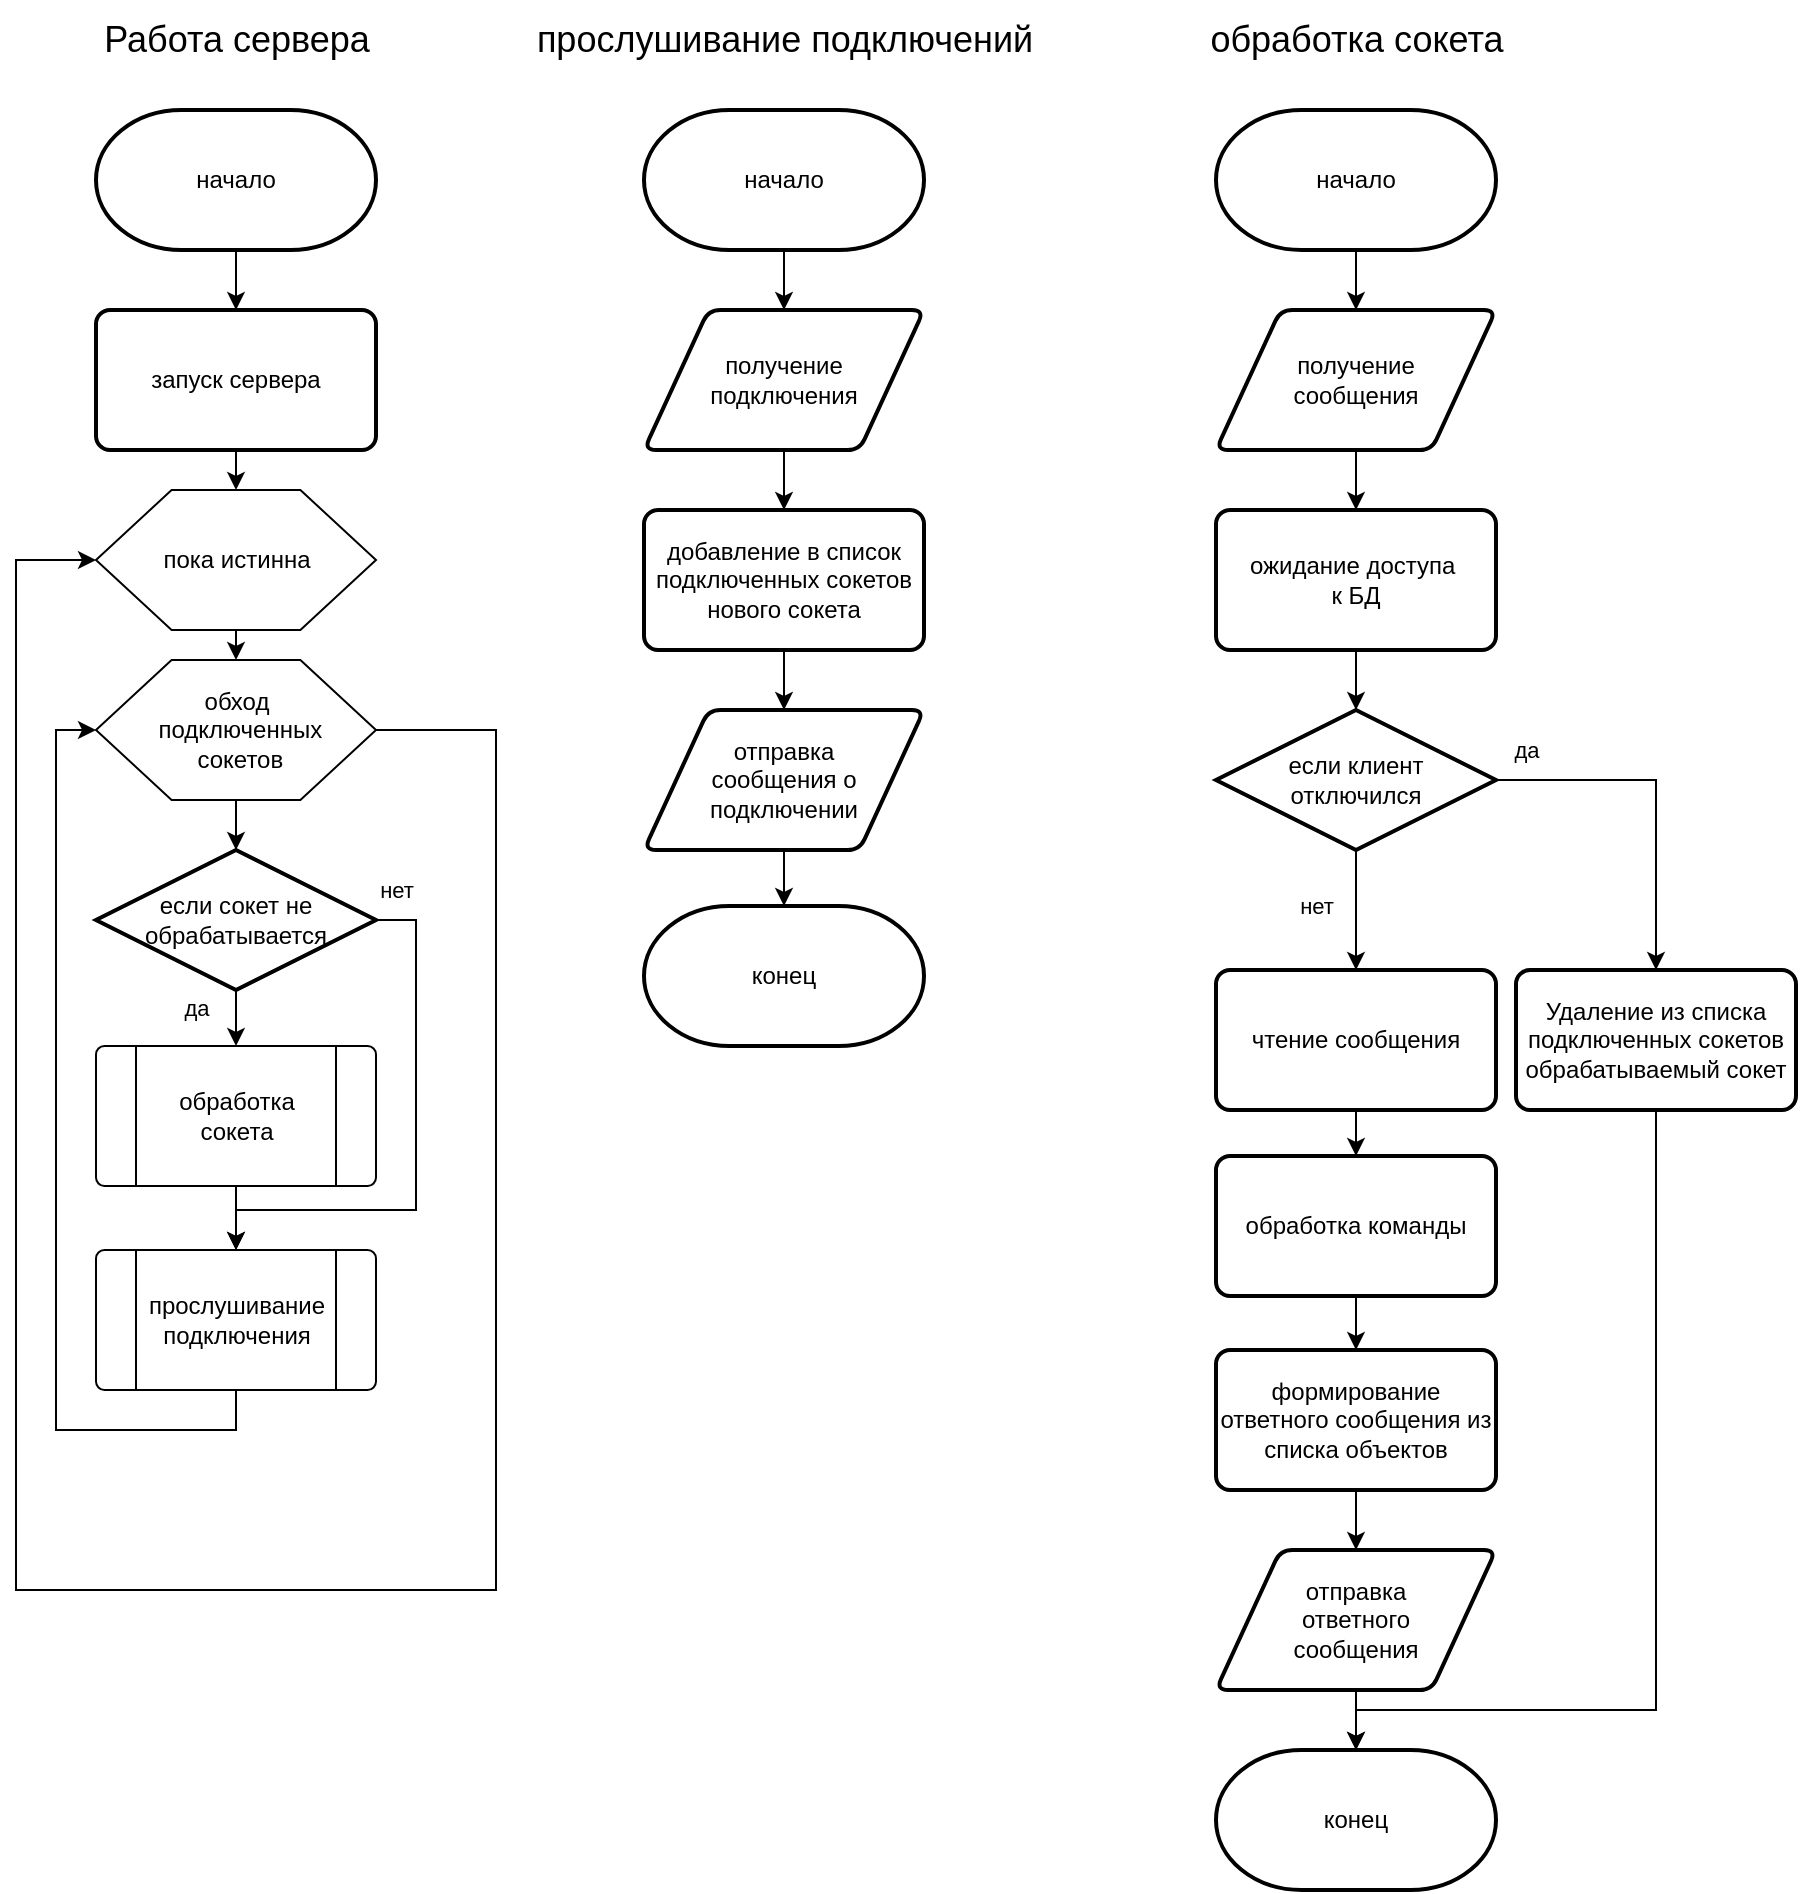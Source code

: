 <mxfile version="26.2.14">
  <diagram name="Страница — 1" id="WyLN26XSXVb4MPphpkSh">
    <mxGraphModel dx="2329" dy="2207" grid="1" gridSize="10" guides="1" tooltips="1" connect="1" arrows="1" fold="1" page="1" pageScale="1" pageWidth="827" pageHeight="1169" math="0" shadow="0">
      <root>
        <mxCell id="0" />
        <mxCell id="1" parent="0" />
        <mxCell id="XChZpc23m_ZPnFrmhCxJ-3" style="edgeStyle=orthogonalEdgeStyle;rounded=0;orthogonalLoop=1;jettySize=auto;html=1;exitX=0.5;exitY=1;exitDx=0;exitDy=0;exitPerimeter=0;entryX=0.5;entryY=0;entryDx=0;entryDy=0;" edge="1" parent="1" source="XChZpc23m_ZPnFrmhCxJ-1" target="XChZpc23m_ZPnFrmhCxJ-2">
          <mxGeometry relative="1" as="geometry" />
        </mxCell>
        <mxCell id="XChZpc23m_ZPnFrmhCxJ-1" value="&lt;div&gt;начало&lt;/div&gt;" style="strokeWidth=2;html=1;shape=mxgraph.flowchart.terminator;whiteSpace=wrap;" vertex="1" parent="1">
          <mxGeometry x="70" y="50" width="140" height="70" as="geometry" />
        </mxCell>
        <mxCell id="XChZpc23m_ZPnFrmhCxJ-6" style="edgeStyle=orthogonalEdgeStyle;rounded=0;orthogonalLoop=1;jettySize=auto;html=1;exitX=0.5;exitY=1;exitDx=0;exitDy=0;entryX=0.5;entryY=0;entryDx=0;entryDy=0;" edge="1" parent="1" source="XChZpc23m_ZPnFrmhCxJ-2" target="XChZpc23m_ZPnFrmhCxJ-4">
          <mxGeometry relative="1" as="geometry" />
        </mxCell>
        <mxCell id="XChZpc23m_ZPnFrmhCxJ-2" value="запуск сервера" style="rounded=1;whiteSpace=wrap;html=1;absoluteArcSize=1;arcSize=14;strokeWidth=2;" vertex="1" parent="1">
          <mxGeometry x="70" y="150" width="140" height="70" as="geometry" />
        </mxCell>
        <mxCell id="XChZpc23m_ZPnFrmhCxJ-9" style="edgeStyle=orthogonalEdgeStyle;rounded=0;orthogonalLoop=1;jettySize=auto;html=1;exitX=0.5;exitY=1;exitDx=0;exitDy=0;entryX=0.5;entryY=0;entryDx=0;entryDy=0;" edge="1" parent="1" source="XChZpc23m_ZPnFrmhCxJ-4" target="XChZpc23m_ZPnFrmhCxJ-7">
          <mxGeometry relative="1" as="geometry" />
        </mxCell>
        <mxCell id="XChZpc23m_ZPnFrmhCxJ-4" value="" style="verticalLabelPosition=bottom;verticalAlign=top;html=1;shape=hexagon;perimeter=hexagonPerimeter2;arcSize=6;size=0.27;" vertex="1" parent="1">
          <mxGeometry x="70" y="240" width="140" height="70" as="geometry" />
        </mxCell>
        <mxCell id="XChZpc23m_ZPnFrmhCxJ-5" value="пока истинна" style="text;html=1;align=center;verticalAlign=middle;resizable=0;points=[];autosize=1;strokeColor=none;fillColor=none;" vertex="1" parent="1">
          <mxGeometry x="90" y="260" width="100" height="30" as="geometry" />
        </mxCell>
        <mxCell id="XChZpc23m_ZPnFrmhCxJ-26" style="edgeStyle=orthogonalEdgeStyle;rounded=0;orthogonalLoop=1;jettySize=auto;html=1;exitX=1;exitY=0.5;exitDx=0;exitDy=0;entryX=0;entryY=0.5;entryDx=0;entryDy=0;" edge="1" parent="1" source="XChZpc23m_ZPnFrmhCxJ-7" target="XChZpc23m_ZPnFrmhCxJ-4">
          <mxGeometry relative="1" as="geometry">
            <Array as="points">
              <mxPoint x="270" y="360" />
              <mxPoint x="270" y="790" />
              <mxPoint x="30" y="790" />
              <mxPoint x="30" y="275" />
            </Array>
          </mxGeometry>
        </mxCell>
        <mxCell id="XChZpc23m_ZPnFrmhCxJ-7" value="" style="verticalLabelPosition=bottom;verticalAlign=top;html=1;shape=hexagon;perimeter=hexagonPerimeter2;arcSize=6;size=0.27;" vertex="1" parent="1">
          <mxGeometry x="70" y="325" width="140" height="70" as="geometry" />
        </mxCell>
        <mxCell id="XChZpc23m_ZPnFrmhCxJ-8" value="&lt;div&gt;обход&lt;/div&gt;&lt;div&gt;&amp;nbsp;подключенных&lt;/div&gt;&lt;div&gt;&amp;nbsp;сокетов&lt;/div&gt;" style="text;html=1;align=center;verticalAlign=middle;resizable=0;points=[];autosize=1;strokeColor=none;fillColor=none;" vertex="1" parent="1">
          <mxGeometry x="85" y="330" width="110" height="60" as="geometry" />
        </mxCell>
        <mxCell id="XChZpc23m_ZPnFrmhCxJ-18" style="edgeStyle=orthogonalEdgeStyle;rounded=0;orthogonalLoop=1;jettySize=auto;html=1;exitX=0.5;exitY=1;exitDx=0;exitDy=0;exitPerimeter=0;entryX=0.5;entryY=0;entryDx=0;entryDy=0;" edge="1" parent="1" source="XChZpc23m_ZPnFrmhCxJ-10" target="XChZpc23m_ZPnFrmhCxJ-16">
          <mxGeometry relative="1" as="geometry" />
        </mxCell>
        <mxCell id="XChZpc23m_ZPnFrmhCxJ-19" value="да" style="edgeLabel;html=1;align=center;verticalAlign=middle;resizable=0;points=[];" vertex="1" connectable="0" parent="XChZpc23m_ZPnFrmhCxJ-18">
          <mxGeometry x="-0.357" y="1" relative="1" as="geometry">
            <mxPoint x="-21" as="offset" />
          </mxGeometry>
        </mxCell>
        <mxCell id="XChZpc23m_ZPnFrmhCxJ-22" style="edgeStyle=orthogonalEdgeStyle;rounded=0;orthogonalLoop=1;jettySize=auto;html=1;exitX=1;exitY=0.5;exitDx=0;exitDy=0;exitPerimeter=0;entryX=0.5;entryY=0;entryDx=0;entryDy=0;" edge="1" parent="1" source="XChZpc23m_ZPnFrmhCxJ-10" target="XChZpc23m_ZPnFrmhCxJ-20">
          <mxGeometry relative="1" as="geometry">
            <Array as="points">
              <mxPoint x="230" y="455" />
              <mxPoint x="230" y="600" />
              <mxPoint x="140" y="600" />
            </Array>
          </mxGeometry>
        </mxCell>
        <mxCell id="XChZpc23m_ZPnFrmhCxJ-24" value="нет" style="edgeLabel;html=1;align=center;verticalAlign=middle;resizable=0;points=[];" vertex="1" connectable="0" parent="XChZpc23m_ZPnFrmhCxJ-22">
          <mxGeometry x="-0.665" y="-1" relative="1" as="geometry">
            <mxPoint x="-9" y="-41" as="offset" />
          </mxGeometry>
        </mxCell>
        <mxCell id="XChZpc23m_ZPnFrmhCxJ-10" value="&lt;div&gt;если сокет не обрабатывается&lt;br&gt;&lt;/div&gt;" style="strokeWidth=2;html=1;shape=mxgraph.flowchart.decision;whiteSpace=wrap;" vertex="1" parent="1">
          <mxGeometry x="70" y="420" width="140" height="70" as="geometry" />
        </mxCell>
        <mxCell id="XChZpc23m_ZPnFrmhCxJ-11" style="edgeStyle=orthogonalEdgeStyle;rounded=0;orthogonalLoop=1;jettySize=auto;html=1;exitX=0.5;exitY=1;exitDx=0;exitDy=0;entryX=0.5;entryY=0;entryDx=0;entryDy=0;entryPerimeter=0;" edge="1" parent="1" source="XChZpc23m_ZPnFrmhCxJ-7" target="XChZpc23m_ZPnFrmhCxJ-10">
          <mxGeometry relative="1" as="geometry" />
        </mxCell>
        <mxCell id="XChZpc23m_ZPnFrmhCxJ-23" style="edgeStyle=orthogonalEdgeStyle;rounded=0;orthogonalLoop=1;jettySize=auto;html=1;exitX=0.5;exitY=1;exitDx=0;exitDy=0;entryX=0.5;entryY=0;entryDx=0;entryDy=0;" edge="1" parent="1" source="XChZpc23m_ZPnFrmhCxJ-16" target="XChZpc23m_ZPnFrmhCxJ-20">
          <mxGeometry relative="1" as="geometry" />
        </mxCell>
        <mxCell id="XChZpc23m_ZPnFrmhCxJ-16" value="" style="verticalLabelPosition=bottom;verticalAlign=top;html=1;shape=process;whiteSpace=wrap;rounded=1;size=0.14;arcSize=6;" vertex="1" parent="1">
          <mxGeometry x="70" y="518" width="140" height="70" as="geometry" />
        </mxCell>
        <mxCell id="XChZpc23m_ZPnFrmhCxJ-17" value="&lt;div&gt;обработка&lt;/div&gt;&lt;div&gt;сокета&lt;/div&gt;" style="text;html=1;align=center;verticalAlign=middle;resizable=0;points=[];autosize=1;strokeColor=none;fillColor=none;" vertex="1" parent="1">
          <mxGeometry x="100" y="533" width="80" height="40" as="geometry" />
        </mxCell>
        <mxCell id="XChZpc23m_ZPnFrmhCxJ-25" style="edgeStyle=orthogonalEdgeStyle;rounded=0;orthogonalLoop=1;jettySize=auto;html=1;exitX=0.5;exitY=1;exitDx=0;exitDy=0;entryX=0;entryY=0.5;entryDx=0;entryDy=0;" edge="1" parent="1" source="XChZpc23m_ZPnFrmhCxJ-20" target="XChZpc23m_ZPnFrmhCxJ-7">
          <mxGeometry relative="1" as="geometry" />
        </mxCell>
        <mxCell id="XChZpc23m_ZPnFrmhCxJ-20" value="" style="verticalLabelPosition=bottom;verticalAlign=top;html=1;shape=process;whiteSpace=wrap;rounded=1;size=0.14;arcSize=6;" vertex="1" parent="1">
          <mxGeometry x="70" y="620" width="140" height="70" as="geometry" />
        </mxCell>
        <mxCell id="XChZpc23m_ZPnFrmhCxJ-21" value="&lt;div&gt;прослушивание&lt;/div&gt;&lt;div&gt;подключения&lt;br&gt;&lt;/div&gt;" style="text;html=1;align=center;verticalAlign=middle;resizable=0;points=[];autosize=1;strokeColor=none;fillColor=none;" vertex="1" parent="1">
          <mxGeometry x="85" y="635" width="110" height="40" as="geometry" />
        </mxCell>
        <mxCell id="XChZpc23m_ZPnFrmhCxJ-27" value="&lt;font style=&quot;font-size: 18px;&quot;&gt;Работа сервера&lt;/font&gt;" style="text;html=1;align=center;verticalAlign=middle;resizable=0;points=[];autosize=1;strokeColor=none;fillColor=none;" vertex="1" parent="1">
          <mxGeometry x="60" y="-5" width="160" height="40" as="geometry" />
        </mxCell>
        <mxCell id="XChZpc23m_ZPnFrmhCxJ-32" style="edgeStyle=orthogonalEdgeStyle;rounded=0;orthogonalLoop=1;jettySize=auto;html=1;exitX=0.5;exitY=1;exitDx=0;exitDy=0;exitPerimeter=0;entryX=0.5;entryY=0;entryDx=0;entryDy=0;" edge="1" parent="1" source="XChZpc23m_ZPnFrmhCxJ-28" target="XChZpc23m_ZPnFrmhCxJ-30">
          <mxGeometry relative="1" as="geometry" />
        </mxCell>
        <mxCell id="XChZpc23m_ZPnFrmhCxJ-28" value="&lt;div&gt;начало&lt;/div&gt;" style="strokeWidth=2;html=1;shape=mxgraph.flowchart.terminator;whiteSpace=wrap;" vertex="1" parent="1">
          <mxGeometry x="344" y="50" width="140" height="70" as="geometry" />
        </mxCell>
        <mxCell id="XChZpc23m_ZPnFrmhCxJ-29" value="&lt;font style=&quot;font-size: 18px;&quot;&gt;прослушивание подключений&lt;/font&gt;" style="text;html=1;align=center;verticalAlign=middle;resizable=0;points=[];autosize=1;strokeColor=none;fillColor=none;" vertex="1" parent="1">
          <mxGeometry x="279" y="-5" width="270" height="40" as="geometry" />
        </mxCell>
        <mxCell id="XChZpc23m_ZPnFrmhCxJ-34" style="edgeStyle=orthogonalEdgeStyle;rounded=0;orthogonalLoop=1;jettySize=auto;html=1;exitX=0.5;exitY=1;exitDx=0;exitDy=0;entryX=0.5;entryY=0;entryDx=0;entryDy=0;" edge="1" parent="1" source="XChZpc23m_ZPnFrmhCxJ-30" target="XChZpc23m_ZPnFrmhCxJ-33">
          <mxGeometry relative="1" as="geometry" />
        </mxCell>
        <mxCell id="XChZpc23m_ZPnFrmhCxJ-30" value="&lt;div&gt;получение&lt;/div&gt;&lt;div&gt;подключения&lt;/div&gt;" style="shape=parallelogram;html=1;strokeWidth=2;perimeter=parallelogramPerimeter;whiteSpace=wrap;rounded=1;arcSize=12;size=0.23;" vertex="1" parent="1">
          <mxGeometry x="344" y="150" width="140" height="70" as="geometry" />
        </mxCell>
        <mxCell id="XChZpc23m_ZPnFrmhCxJ-36" style="edgeStyle=orthogonalEdgeStyle;rounded=0;orthogonalLoop=1;jettySize=auto;html=1;exitX=0.5;exitY=1;exitDx=0;exitDy=0;entryX=0.5;entryY=0;entryDx=0;entryDy=0;" edge="1" parent="1" source="XChZpc23m_ZPnFrmhCxJ-33" target="XChZpc23m_ZPnFrmhCxJ-35">
          <mxGeometry relative="1" as="geometry" />
        </mxCell>
        <mxCell id="XChZpc23m_ZPnFrmhCxJ-33" value="&lt;div&gt;добавление в список&lt;/div&gt;&lt;div&gt;подключенных сокетов&lt;/div&gt;&lt;div&gt;нового сокета&lt;br&gt;&lt;/div&gt;" style="rounded=1;whiteSpace=wrap;html=1;absoluteArcSize=1;arcSize=14;strokeWidth=2;" vertex="1" parent="1">
          <mxGeometry x="344" y="250" width="140" height="70" as="geometry" />
        </mxCell>
        <mxCell id="XChZpc23m_ZPnFrmhCxJ-35" value="&lt;div&gt;отправка&lt;/div&gt;&lt;div&gt;сообщения о&lt;/div&gt;&lt;div&gt;подключении&lt;br&gt;&lt;/div&gt;" style="shape=parallelogram;html=1;strokeWidth=2;perimeter=parallelogramPerimeter;whiteSpace=wrap;rounded=1;arcSize=12;size=0.23;" vertex="1" parent="1">
          <mxGeometry x="344" y="350" width="140" height="70" as="geometry" />
        </mxCell>
        <mxCell id="XChZpc23m_ZPnFrmhCxJ-37" value="конец" style="strokeWidth=2;html=1;shape=mxgraph.flowchart.terminator;whiteSpace=wrap;" vertex="1" parent="1">
          <mxGeometry x="344" y="448" width="140" height="70" as="geometry" />
        </mxCell>
        <mxCell id="XChZpc23m_ZPnFrmhCxJ-38" style="edgeStyle=orthogonalEdgeStyle;rounded=0;orthogonalLoop=1;jettySize=auto;html=1;exitX=0.5;exitY=1;exitDx=0;exitDy=0;entryX=0.5;entryY=0;entryDx=0;entryDy=0;entryPerimeter=0;" edge="1" parent="1" source="XChZpc23m_ZPnFrmhCxJ-35" target="XChZpc23m_ZPnFrmhCxJ-37">
          <mxGeometry relative="1" as="geometry" />
        </mxCell>
        <mxCell id="XChZpc23m_ZPnFrmhCxJ-43" style="edgeStyle=orthogonalEdgeStyle;rounded=0;orthogonalLoop=1;jettySize=auto;html=1;exitX=0.5;exitY=1;exitDx=0;exitDy=0;exitPerimeter=0;entryX=0.5;entryY=0;entryDx=0;entryDy=0;" edge="1" parent="1" source="XChZpc23m_ZPnFrmhCxJ-39" target="XChZpc23m_ZPnFrmhCxJ-40">
          <mxGeometry relative="1" as="geometry" />
        </mxCell>
        <mxCell id="XChZpc23m_ZPnFrmhCxJ-39" value="&lt;div&gt;начало&lt;/div&gt;" style="strokeWidth=2;html=1;shape=mxgraph.flowchart.terminator;whiteSpace=wrap;" vertex="1" parent="1">
          <mxGeometry x="630" y="50" width="140" height="70" as="geometry" />
        </mxCell>
        <mxCell id="XChZpc23m_ZPnFrmhCxJ-45" style="edgeStyle=orthogonalEdgeStyle;rounded=0;orthogonalLoop=1;jettySize=auto;html=1;exitX=0.5;exitY=1;exitDx=0;exitDy=0;entryX=0.5;entryY=0;entryDx=0;entryDy=0;" edge="1" parent="1" source="XChZpc23m_ZPnFrmhCxJ-40" target="XChZpc23m_ZPnFrmhCxJ-44">
          <mxGeometry relative="1" as="geometry" />
        </mxCell>
        <mxCell id="XChZpc23m_ZPnFrmhCxJ-40" value="&lt;div&gt;получение&lt;/div&gt;&lt;div&gt;сообщения&lt;br&gt;&lt;/div&gt;" style="shape=parallelogram;html=1;strokeWidth=2;perimeter=parallelogramPerimeter;whiteSpace=wrap;rounded=1;arcSize=12;size=0.23;" vertex="1" parent="1">
          <mxGeometry x="630" y="150" width="140" height="70" as="geometry" />
        </mxCell>
        <mxCell id="XChZpc23m_ZPnFrmhCxJ-44" value="&lt;div&gt;ожидание доступа&amp;nbsp;&lt;/div&gt;&lt;div&gt;к БД&lt;/div&gt;" style="rounded=1;whiteSpace=wrap;html=1;absoluteArcSize=1;arcSize=14;strokeWidth=2;" vertex="1" parent="1">
          <mxGeometry x="630" y="250" width="140" height="70" as="geometry" />
        </mxCell>
        <mxCell id="XChZpc23m_ZPnFrmhCxJ-48" style="edgeStyle=orthogonalEdgeStyle;rounded=0;orthogonalLoop=1;jettySize=auto;html=1;exitX=1;exitY=0.5;exitDx=0;exitDy=0;exitPerimeter=0;entryX=0.5;entryY=0;entryDx=0;entryDy=0;" edge="1" parent="1" source="XChZpc23m_ZPnFrmhCxJ-46" target="XChZpc23m_ZPnFrmhCxJ-47">
          <mxGeometry relative="1" as="geometry" />
        </mxCell>
        <mxCell id="XChZpc23m_ZPnFrmhCxJ-54" value="да" style="edgeLabel;html=1;align=center;verticalAlign=middle;resizable=0;points=[];" vertex="1" connectable="0" parent="XChZpc23m_ZPnFrmhCxJ-48">
          <mxGeometry x="-0.837" relative="1" as="geometry">
            <mxPoint y="-15" as="offset" />
          </mxGeometry>
        </mxCell>
        <mxCell id="XChZpc23m_ZPnFrmhCxJ-52" style="edgeStyle=orthogonalEdgeStyle;rounded=0;orthogonalLoop=1;jettySize=auto;html=1;exitX=0.5;exitY=1;exitDx=0;exitDy=0;exitPerimeter=0;entryX=0.5;entryY=0;entryDx=0;entryDy=0;" edge="1" parent="1" source="XChZpc23m_ZPnFrmhCxJ-46" target="XChZpc23m_ZPnFrmhCxJ-51">
          <mxGeometry relative="1" as="geometry" />
        </mxCell>
        <mxCell id="XChZpc23m_ZPnFrmhCxJ-55" value="&lt;div&gt;нет&lt;/div&gt;" style="edgeLabel;html=1;align=center;verticalAlign=middle;resizable=0;points=[];" vertex="1" connectable="0" parent="XChZpc23m_ZPnFrmhCxJ-52">
          <mxGeometry x="-0.128" relative="1" as="geometry">
            <mxPoint x="-20" y="2" as="offset" />
          </mxGeometry>
        </mxCell>
        <mxCell id="XChZpc23m_ZPnFrmhCxJ-46" value="&lt;div&gt;если клиент&lt;/div&gt;&lt;div&gt;отключился&lt;/div&gt;" style="strokeWidth=2;html=1;shape=mxgraph.flowchart.decision;whiteSpace=wrap;" vertex="1" parent="1">
          <mxGeometry x="630" y="350" width="140" height="70" as="geometry" />
        </mxCell>
        <mxCell id="XChZpc23m_ZPnFrmhCxJ-47" value="&lt;div&gt;Удаление из списка&lt;/div&gt;&lt;div&gt;подключенных сокетов&lt;/div&gt;&lt;div&gt;обрабатываемый сокет&lt;br&gt;&lt;/div&gt;" style="rounded=1;whiteSpace=wrap;html=1;absoluteArcSize=1;arcSize=14;strokeWidth=2;" vertex="1" parent="1">
          <mxGeometry x="780" y="480" width="140" height="70" as="geometry" />
        </mxCell>
        <mxCell id="XChZpc23m_ZPnFrmhCxJ-50" style="edgeStyle=orthogonalEdgeStyle;rounded=0;orthogonalLoop=1;jettySize=auto;html=1;exitX=0.5;exitY=1;exitDx=0;exitDy=0;entryX=0.5;entryY=0;entryDx=0;entryDy=0;entryPerimeter=0;" edge="1" parent="1" source="XChZpc23m_ZPnFrmhCxJ-44" target="XChZpc23m_ZPnFrmhCxJ-46">
          <mxGeometry relative="1" as="geometry" />
        </mxCell>
        <mxCell id="XChZpc23m_ZPnFrmhCxJ-57" style="edgeStyle=orthogonalEdgeStyle;rounded=0;orthogonalLoop=1;jettySize=auto;html=1;exitX=0.5;exitY=1;exitDx=0;exitDy=0;entryX=0.5;entryY=0;entryDx=0;entryDy=0;" edge="1" parent="1" source="XChZpc23m_ZPnFrmhCxJ-51" target="XChZpc23m_ZPnFrmhCxJ-56">
          <mxGeometry relative="1" as="geometry" />
        </mxCell>
        <mxCell id="XChZpc23m_ZPnFrmhCxJ-51" value="чтение сообщения" style="rounded=1;whiteSpace=wrap;html=1;absoluteArcSize=1;arcSize=14;strokeWidth=2;" vertex="1" parent="1">
          <mxGeometry x="630" y="480" width="140" height="70" as="geometry" />
        </mxCell>
        <mxCell id="XChZpc23m_ZPnFrmhCxJ-59" style="edgeStyle=orthogonalEdgeStyle;rounded=0;orthogonalLoop=1;jettySize=auto;html=1;exitX=0.5;exitY=1;exitDx=0;exitDy=0;entryX=0.5;entryY=0;entryDx=0;entryDy=0;" edge="1" parent="1" source="XChZpc23m_ZPnFrmhCxJ-56" target="XChZpc23m_ZPnFrmhCxJ-58">
          <mxGeometry relative="1" as="geometry" />
        </mxCell>
        <mxCell id="XChZpc23m_ZPnFrmhCxJ-56" value="обработка команды" style="rounded=1;whiteSpace=wrap;html=1;absoluteArcSize=1;arcSize=14;strokeWidth=2;" vertex="1" parent="1">
          <mxGeometry x="630" y="573" width="140" height="70" as="geometry" />
        </mxCell>
        <mxCell id="XChZpc23m_ZPnFrmhCxJ-61" style="edgeStyle=orthogonalEdgeStyle;rounded=0;orthogonalLoop=1;jettySize=auto;html=1;exitX=0.5;exitY=1;exitDx=0;exitDy=0;entryX=0.5;entryY=0;entryDx=0;entryDy=0;" edge="1" parent="1" source="XChZpc23m_ZPnFrmhCxJ-58" target="XChZpc23m_ZPnFrmhCxJ-60">
          <mxGeometry relative="1" as="geometry" />
        </mxCell>
        <mxCell id="XChZpc23m_ZPnFrmhCxJ-58" value="формирование ответного сообщения из списка объектов" style="rounded=1;whiteSpace=wrap;html=1;absoluteArcSize=1;arcSize=14;strokeWidth=2;" vertex="1" parent="1">
          <mxGeometry x="630" y="670" width="140" height="70" as="geometry" />
        </mxCell>
        <mxCell id="XChZpc23m_ZPnFrmhCxJ-60" value="&lt;div&gt;отправка&lt;/div&gt;&lt;div&gt;ответного&lt;/div&gt;&lt;div&gt;сообщения&lt;br&gt;&lt;/div&gt;" style="shape=parallelogram;html=1;strokeWidth=2;perimeter=parallelogramPerimeter;whiteSpace=wrap;rounded=1;arcSize=12;size=0.23;" vertex="1" parent="1">
          <mxGeometry x="630" y="770" width="140" height="70" as="geometry" />
        </mxCell>
        <mxCell id="XChZpc23m_ZPnFrmhCxJ-62" value="конец" style="strokeWidth=2;html=1;shape=mxgraph.flowchart.terminator;whiteSpace=wrap;" vertex="1" parent="1">
          <mxGeometry x="630" y="870" width="140" height="70" as="geometry" />
        </mxCell>
        <mxCell id="XChZpc23m_ZPnFrmhCxJ-63" style="edgeStyle=orthogonalEdgeStyle;rounded=0;orthogonalLoop=1;jettySize=auto;html=1;exitX=0.5;exitY=1;exitDx=0;exitDy=0;entryX=0.5;entryY=0;entryDx=0;entryDy=0;entryPerimeter=0;" edge="1" parent="1" source="XChZpc23m_ZPnFrmhCxJ-60" target="XChZpc23m_ZPnFrmhCxJ-62">
          <mxGeometry relative="1" as="geometry" />
        </mxCell>
        <mxCell id="XChZpc23m_ZPnFrmhCxJ-64" style="edgeStyle=orthogonalEdgeStyle;rounded=0;orthogonalLoop=1;jettySize=auto;html=1;exitX=0.5;exitY=1;exitDx=0;exitDy=0;entryX=0.5;entryY=0;entryDx=0;entryDy=0;entryPerimeter=0;" edge="1" parent="1" source="XChZpc23m_ZPnFrmhCxJ-47" target="XChZpc23m_ZPnFrmhCxJ-62">
          <mxGeometry relative="1" as="geometry">
            <Array as="points">
              <mxPoint x="850" y="850" />
              <mxPoint x="700" y="850" />
            </Array>
          </mxGeometry>
        </mxCell>
        <mxCell id="XChZpc23m_ZPnFrmhCxJ-65" value="&lt;font style=&quot;font-size: 18px;&quot;&gt;обработка сокета&lt;/font&gt;" style="text;html=1;align=center;verticalAlign=middle;resizable=0;points=[];autosize=1;strokeColor=none;fillColor=none;" vertex="1" parent="1">
          <mxGeometry x="615" y="-5" width="170" height="40" as="geometry" />
        </mxCell>
      </root>
    </mxGraphModel>
  </diagram>
</mxfile>
